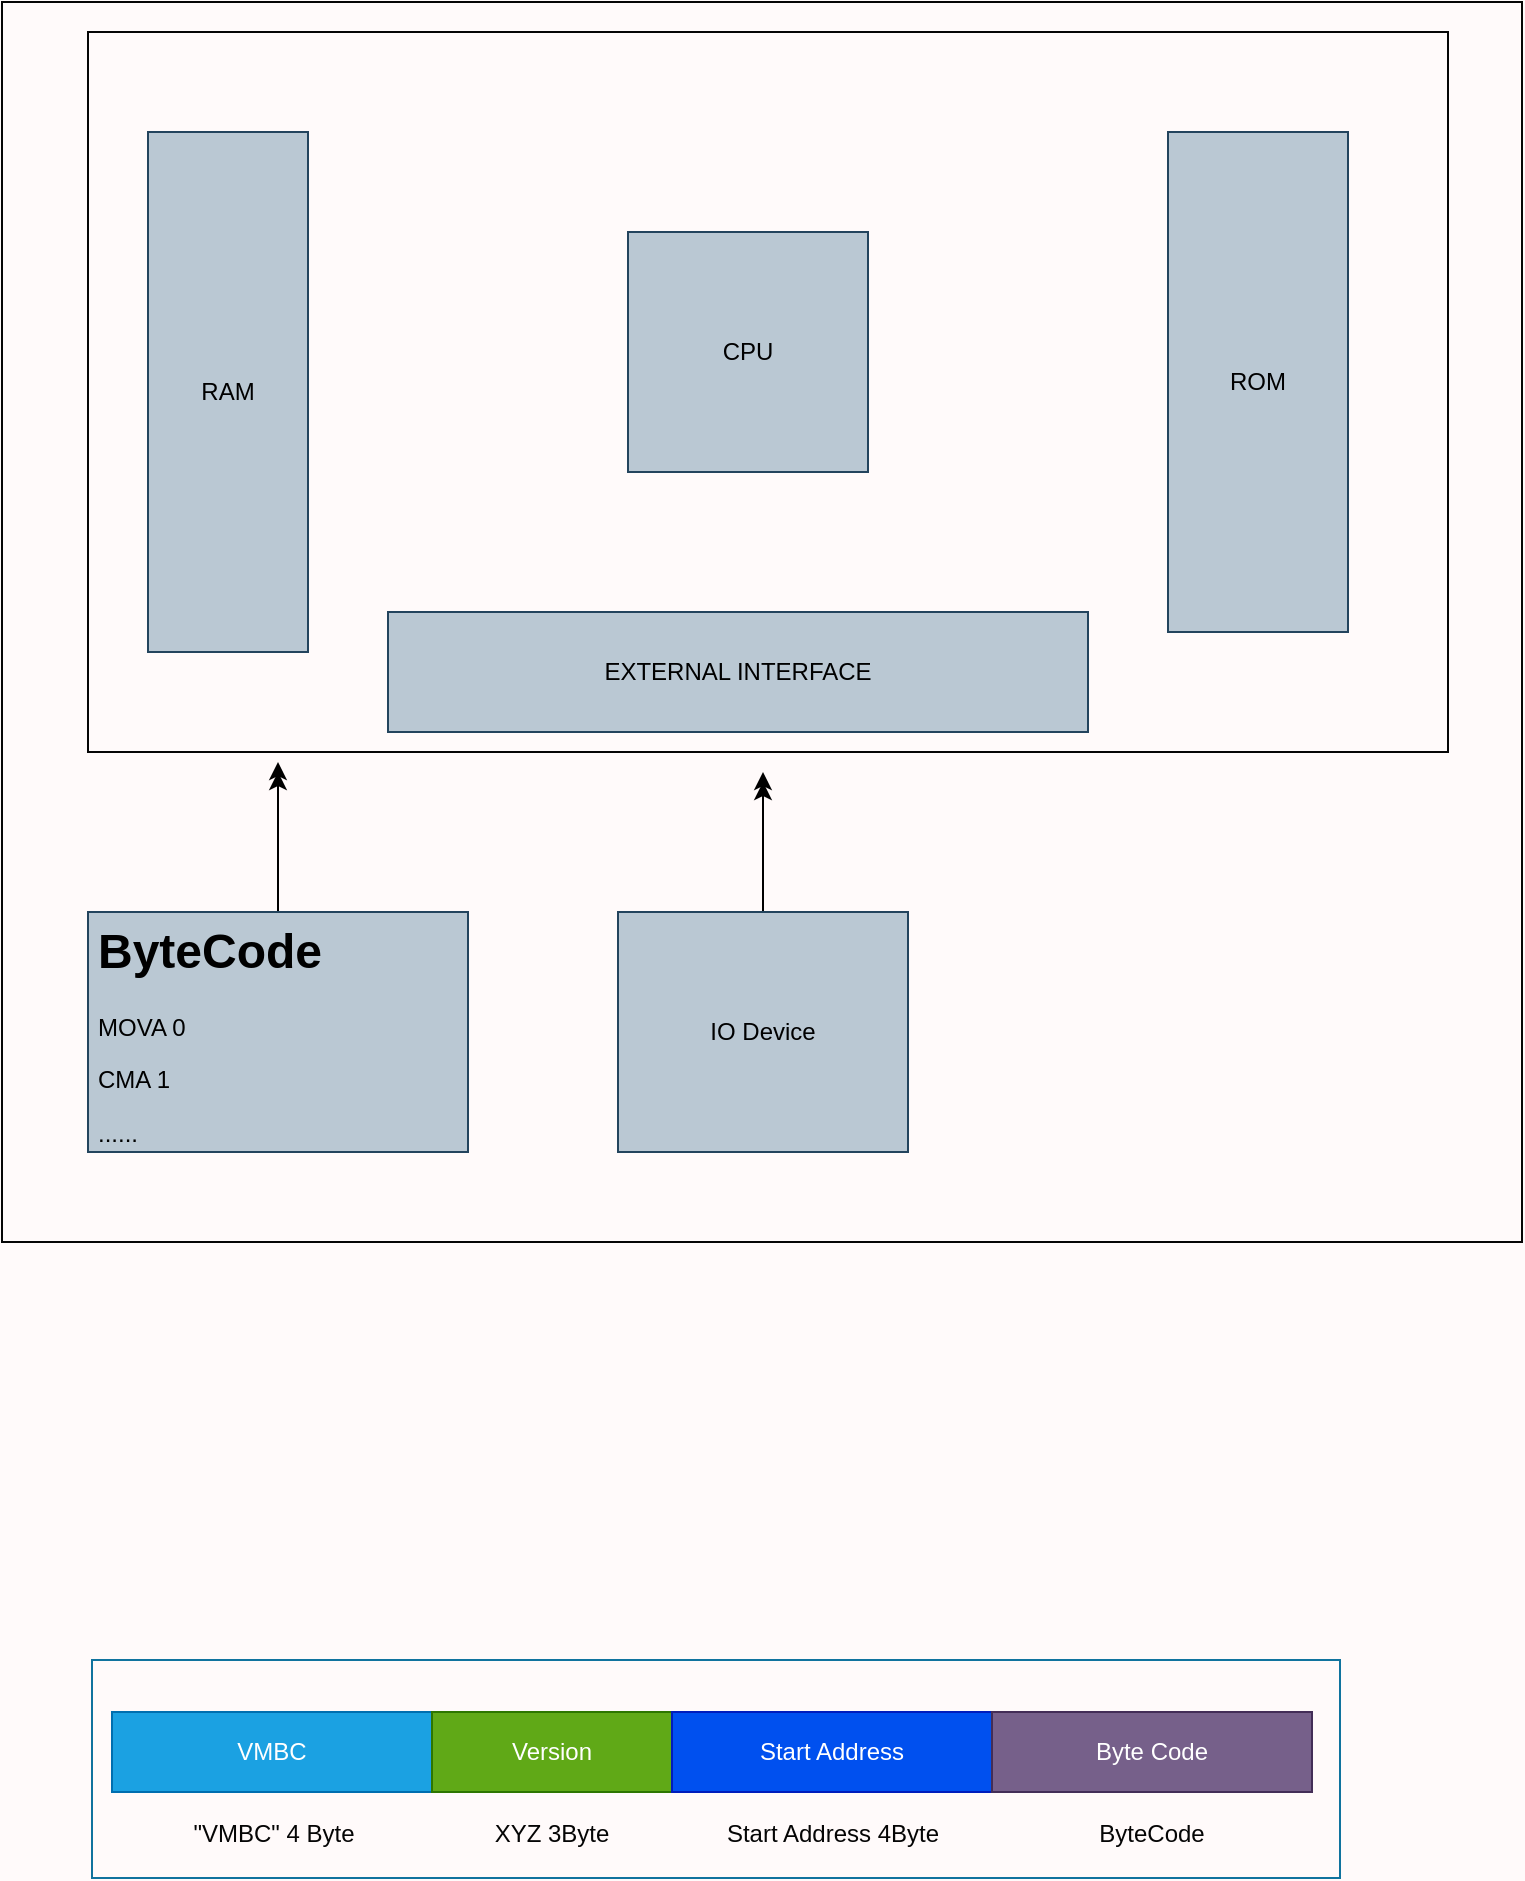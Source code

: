 <mxfile version="13.10.0" type="embed">
    <diagram id="NbtpkB8BgfAw_VZ1BtPf" name="Page-1">
        <mxGraphModel dx="566" dy="356" grid="0" gridSize="10" guides="1" tooltips="1" connect="1" arrows="1" fold="1" page="1" pageScale="1" pageWidth="827" pageHeight="1169" background="#FFFAFA" math="0" shadow="0">
            <root>
                <mxCell id="0"/>
                <mxCell id="1" parent="0"/>
                <mxCell id="2" value="" style="rounded=0;whiteSpace=wrap;html=1;fillColor=none;strokeColor=#050505;" parent="1" vertex="1">
                    <mxGeometry x="83" y="45" width="680" height="360" as="geometry"/>
                </mxCell>
                <mxCell id="3" value="CPU" style="whiteSpace=wrap;html=1;aspect=fixed;fillColor=#bac8d3;strokeColor=#23445d;" parent="1" vertex="1">
                    <mxGeometry x="353" y="145" width="120" height="120" as="geometry"/>
                </mxCell>
                <mxCell id="4" value="RAM" style="rounded=0;whiteSpace=wrap;html=1;fillColor=#bac8d3;strokeColor=#23445d;" parent="1" vertex="1">
                    <mxGeometry x="113" y="95" width="80" height="260" as="geometry"/>
                </mxCell>
                <mxCell id="5" value="ROM" style="rounded=0;whiteSpace=wrap;html=1;fillColor=#bac8d3;strokeColor=#23445d;" parent="1" vertex="1">
                    <mxGeometry x="623" y="95" width="90" height="250" as="geometry"/>
                </mxCell>
                <mxCell id="6" value="EXTERNAL INTERFACE" style="rounded=0;whiteSpace=wrap;html=1;fillColor=#bac8d3;strokeColor=#23445d;" parent="1" vertex="1">
                    <mxGeometry x="233" y="335" width="350" height="60" as="geometry"/>
                </mxCell>
                <mxCell id="9" style="edgeStyle=orthogonalEdgeStyle;rounded=0;orthogonalLoop=1;jettySize=auto;html=1;" parent="1" source="8" edge="1">
                    <mxGeometry relative="1" as="geometry">
                        <mxPoint x="178" y="415" as="targetPoint"/>
                    </mxGeometry>
                </mxCell>
                <mxCell id="13" style="edgeStyle=orthogonalEdgeStyle;rounded=0;orthogonalLoop=1;jettySize=auto;html=1;" parent="1" source="8" edge="1">
                    <mxGeometry relative="1" as="geometry">
                        <mxPoint x="178" y="410.0" as="targetPoint"/>
                    </mxGeometry>
                </mxCell>
                <mxCell id="8" value="&lt;h1&gt;ByteCode&lt;/h1&gt;&lt;p&gt;MOVA 0&lt;/p&gt;&lt;p&gt;CMA 1&lt;/p&gt;&lt;p&gt;......&lt;/p&gt;" style="text;html=1;fillColor=#bac8d3;spacing=5;spacingTop=-20;whiteSpace=wrap;overflow=hidden;rounded=0;strokeColor=#23445d;" parent="1" vertex="1">
                    <mxGeometry x="83" y="485" width="190" height="120" as="geometry"/>
                </mxCell>
                <mxCell id="11" style="edgeStyle=orthogonalEdgeStyle;rounded=0;orthogonalLoop=1;jettySize=auto;html=1;" parent="1" source="10" edge="1">
                    <mxGeometry relative="1" as="geometry">
                        <mxPoint x="420.5" y="415" as="targetPoint"/>
                    </mxGeometry>
                </mxCell>
                <mxCell id="14" style="edgeStyle=orthogonalEdgeStyle;rounded=0;orthogonalLoop=1;jettySize=auto;html=1;" parent="1" source="10" edge="1">
                    <mxGeometry relative="1" as="geometry">
                        <mxPoint x="420.5" y="420.0" as="targetPoint"/>
                    </mxGeometry>
                </mxCell>
                <mxCell id="10" value="IO Device" style="rounded=0;whiteSpace=wrap;html=1;fillColor=#bac8d3;strokeColor=#23445d;" parent="1" vertex="1">
                    <mxGeometry x="348" y="485" width="145" height="120" as="geometry"/>
                </mxCell>
                <mxCell id="15" value="" style="rounded=0;whiteSpace=wrap;html=1;strokeColor=#050505;fillColor=none;" parent="1" vertex="1">
                    <mxGeometry x="40" y="30" width="760" height="620" as="geometry"/>
                </mxCell>
                <mxCell id="16" value="VMBC" style="rounded=0;whiteSpace=wrap;html=1;strokeColor=#006EAF;fontColor=#ffffff;fillColor=#1ba1e2;" vertex="1" parent="1">
                    <mxGeometry x="95" y="885" width="160" height="40" as="geometry"/>
                </mxCell>
                <mxCell id="17" value="Version" style="rounded=0;whiteSpace=wrap;html=1;fillColor=#60a917;strokeColor=#2D7600;fontColor=#ffffff;" vertex="1" parent="1">
                    <mxGeometry x="255" y="885" width="120" height="40" as="geometry"/>
                </mxCell>
                <mxCell id="18" value="Start Address" style="rounded=0;whiteSpace=wrap;html=1;strokeColor=#001DBC;fontColor=#ffffff;fillColor=#0050ef;" vertex="1" parent="1">
                    <mxGeometry x="375" y="885" width="160" height="40" as="geometry"/>
                </mxCell>
                <mxCell id="19" value="Byte Code" style="rounded=0;whiteSpace=wrap;html=1;strokeColor=#432D57;fontColor=#ffffff;fillColor=#76608a;" vertex="1" parent="1">
                    <mxGeometry x="535" y="885" width="160" height="40" as="geometry"/>
                </mxCell>
                <mxCell id="20" value="" style="rounded=0;whiteSpace=wrap;html=1;strokeColor=#10739e;fillColor=none;" vertex="1" parent="1">
                    <mxGeometry x="85" y="859" width="624" height="109" as="geometry"/>
                </mxCell>
                <mxCell id="21" value="&quot;VMBC&quot; 4 Byte" style="text;html=1;align=center;verticalAlign=middle;whiteSpace=wrap;rounded=0;fontColor=#050505;" vertex="1" parent="1">
                    <mxGeometry x="115" y="936" width="122" height="20" as="geometry"/>
                </mxCell>
                <mxCell id="22" value="XYZ 3Byte" style="text;html=1;strokeColor=none;fillColor=none;align=center;verticalAlign=middle;whiteSpace=wrap;rounded=0;fontColor=#050505;" vertex="1" parent="1">
                    <mxGeometry x="281" y="936" width="68" height="20" as="geometry"/>
                </mxCell>
                <mxCell id="23" value="Start Address 4Byte" style="text;html=1;strokeColor=none;fillColor=none;align=center;verticalAlign=middle;whiteSpace=wrap;rounded=0;fontColor=#050505;" vertex="1" parent="1">
                    <mxGeometry x="390.5" y="937" width="129" height="18" as="geometry"/>
                </mxCell>
                <mxCell id="24" value="ByteCode" style="text;html=1;strokeColor=none;fillColor=none;align=center;verticalAlign=middle;whiteSpace=wrap;rounded=0;fontColor=#050505;" vertex="1" parent="1">
                    <mxGeometry x="595" y="936" width="40" height="20" as="geometry"/>
                </mxCell>
            </root>
        </mxGraphModel>
    </diagram>
</mxfile>